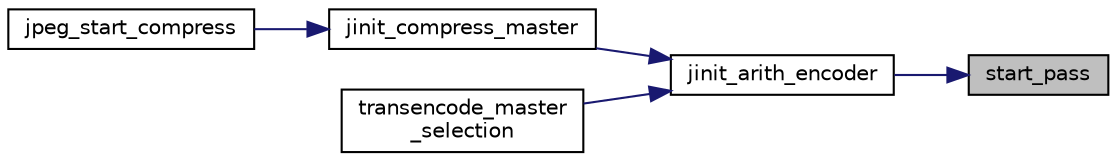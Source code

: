 digraph "start_pass"
{
 // LATEX_PDF_SIZE
  bgcolor="transparent";
  edge [fontname="Helvetica",fontsize="10",labelfontname="Helvetica",labelfontsize="10"];
  node [fontname="Helvetica",fontsize="10",shape=record];
  rankdir="RL";
  Node136 [label="start_pass",height=0.2,width=0.4,color="black", fillcolor="grey75", style="filled", fontcolor="black",tooltip=" "];
  Node136 -> Node137 [dir="back",color="midnightblue",fontsize="10",style="solid"];
  Node137 [label="jinit_arith_encoder",height=0.2,width=0.4,color="black",URL="$jcarith_8c.html#a17d3b53787b355ba16ab464199cd812d",tooltip=" "];
  Node137 -> Node138 [dir="back",color="midnightblue",fontsize="10",style="solid"];
  Node138 [label="jinit_compress_master",height=0.2,width=0.4,color="black",URL="$jcinit_8c.html#a9b434908559c6849283fcac944250b3b",tooltip=" "];
  Node138 -> Node139 [dir="back",color="midnightblue",fontsize="10",style="solid"];
  Node139 [label="jpeg_start_compress",height=0.2,width=0.4,color="black",URL="$jcapistd_8c.html#aacff7627af44bc9457601ba15577162d",tooltip=" "];
  Node137 -> Node140 [dir="back",color="midnightblue",fontsize="10",style="solid"];
  Node140 [label="transencode_master\l_selection",height=0.2,width=0.4,color="black",URL="$jctrans_8c.html#ae87fac6bd08f4b513d2f7f5629586733",tooltip=" "];
}
